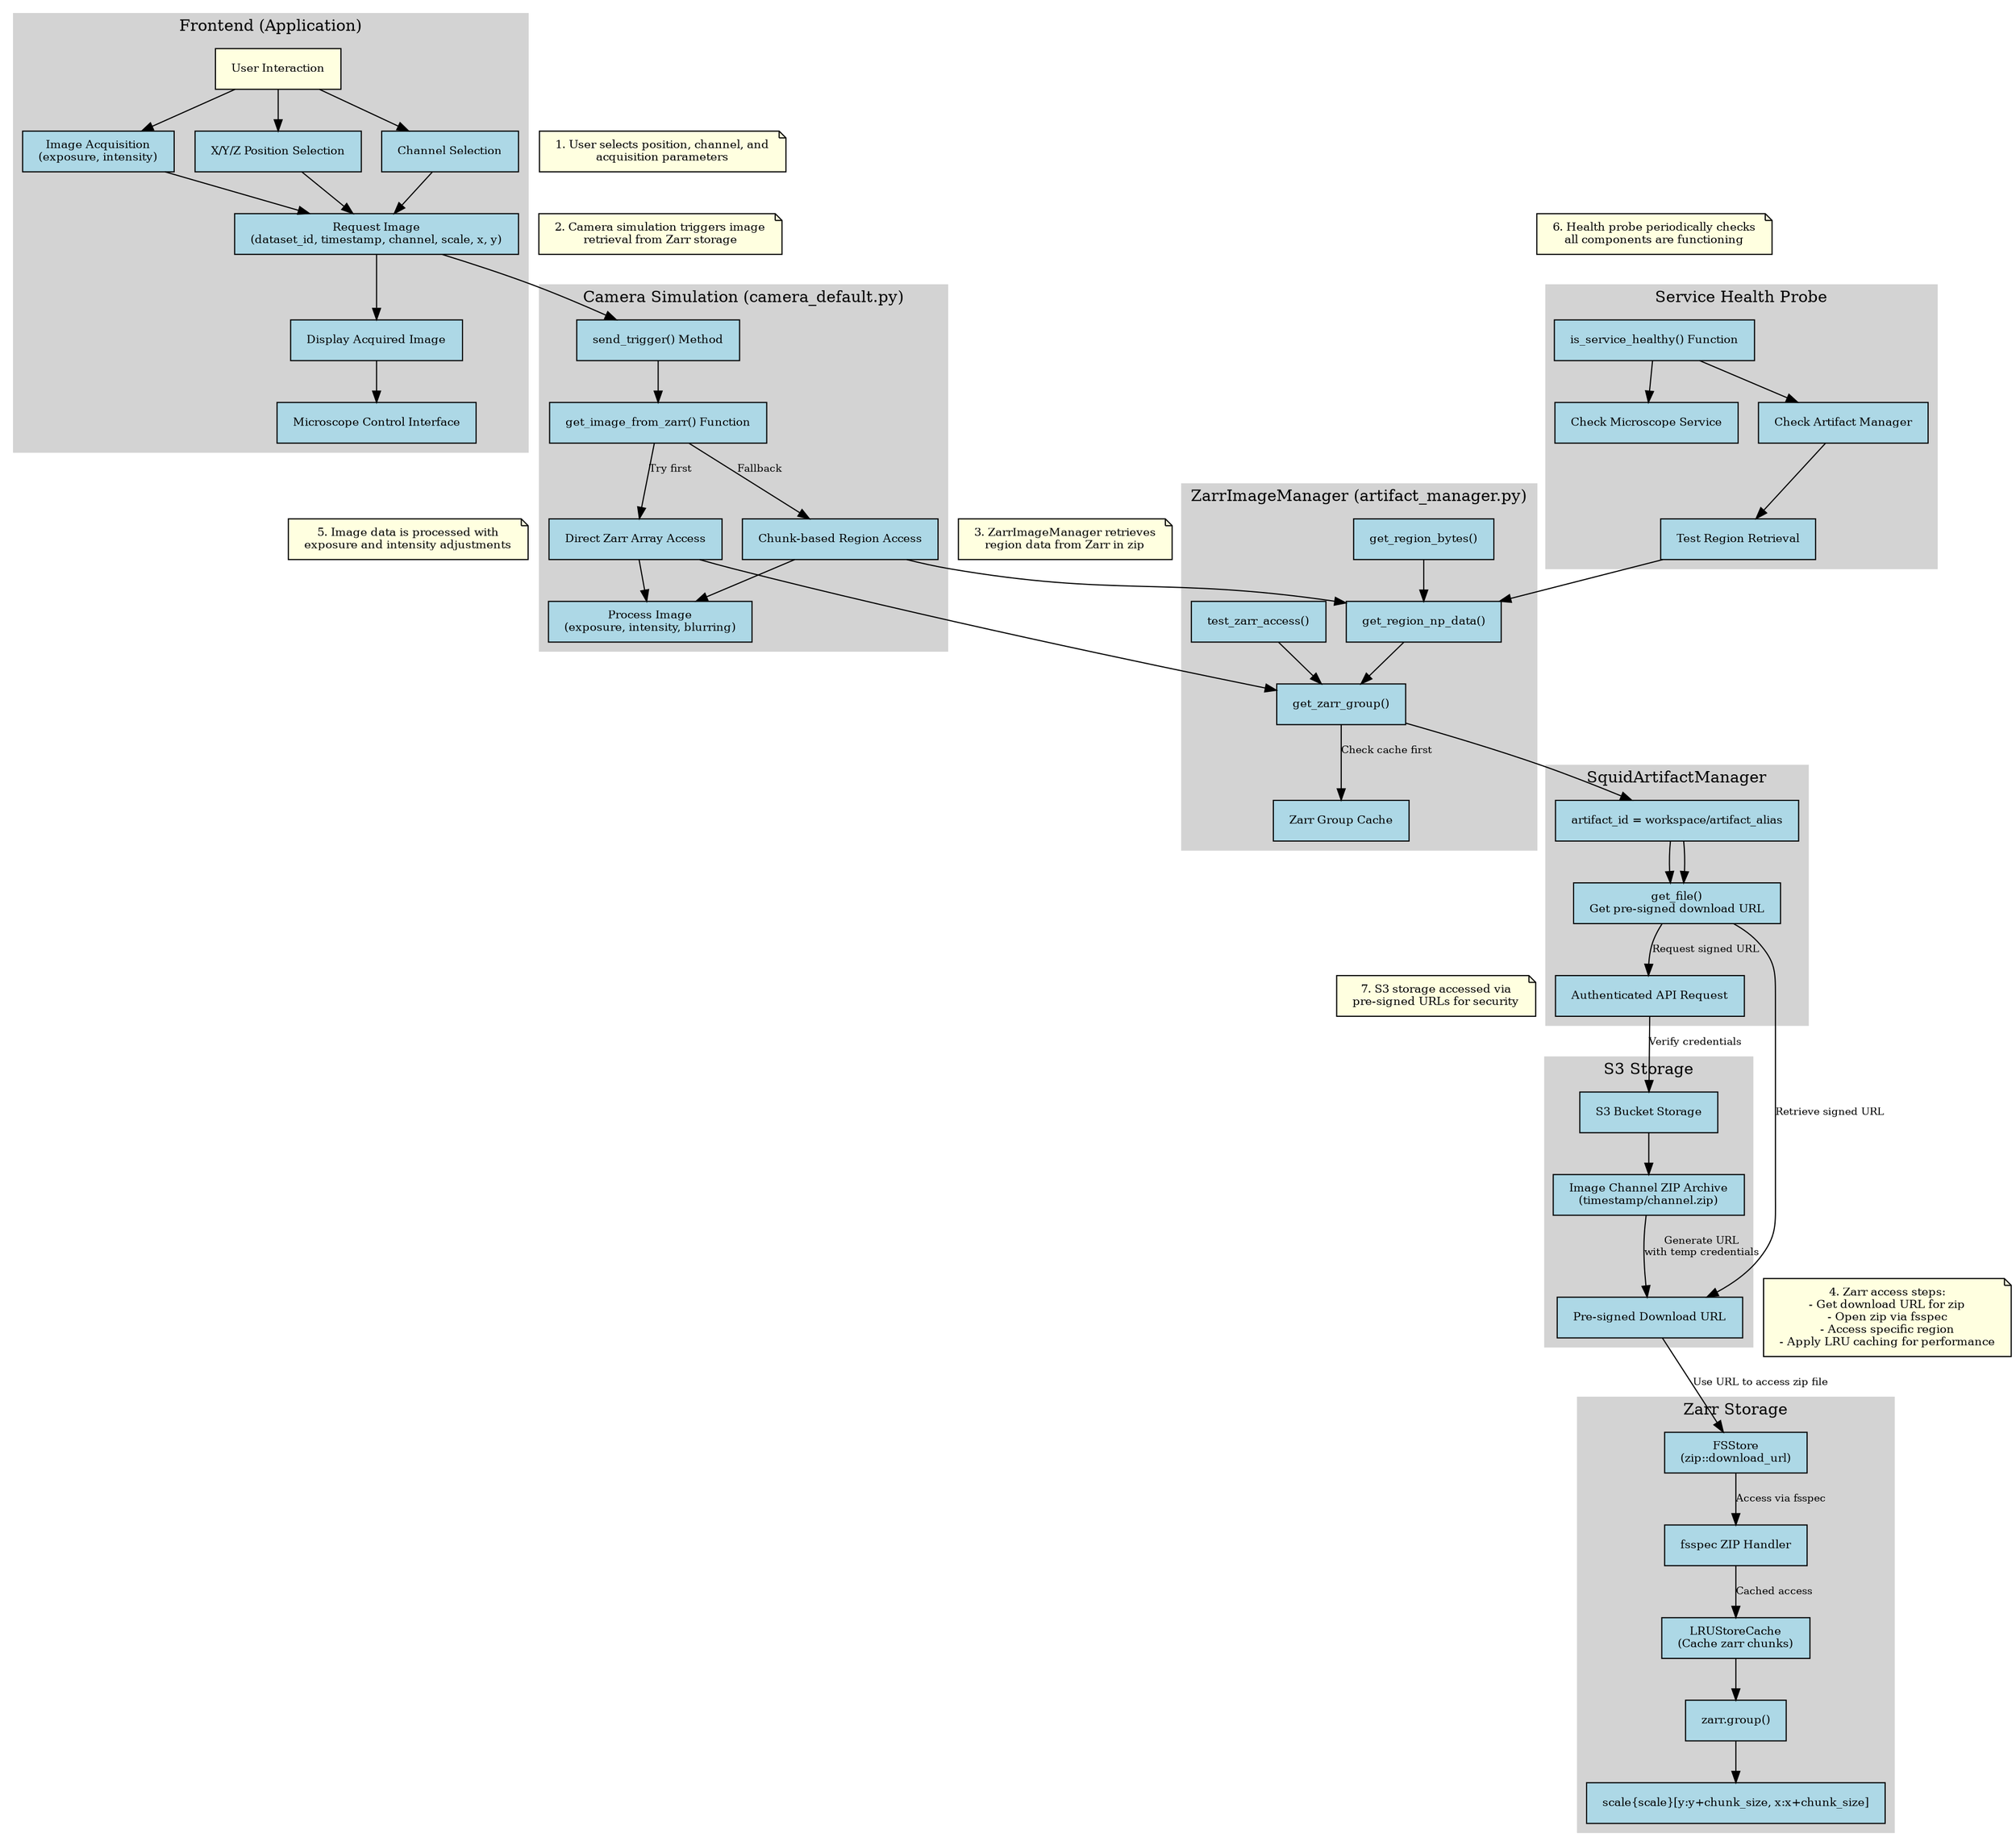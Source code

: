 digraph ZarrImageWorkflow {
    // Graph settings
    rankdir=TB;
    node [shape=box, style=filled, fillcolor=lightblue, fontsize=10, margin="0.2,0.1"];
    edge [fontsize=9];
    
    // Frontend components
    subgraph cluster_frontend {
        label="Frontend (Application)";
        style=filled;
        color=lightgrey;
        
        user [label="User Interaction", fillcolor=lightyellow];
        microscope_control [label="Microscope Control Interface"];
        position_selection [label="X/Y/Z Position Selection"];
        channel_selection [label="Channel Selection"];
        image_acquisition [label="Image Acquisition\n(exposure, intensity)"];
        request_image [label="Request Image\n(dataset_id, timestamp, channel, scale, x, y)"];
        display_image [label="Display Acquired Image"];
        
        user -> position_selection;
        user -> channel_selection;
        user -> image_acquisition;
        position_selection -> request_image;
        channel_selection -> request_image;
        image_acquisition -> request_image;
        request_image -> display_image;
        display_image -> microscope_control;
    }
    
    // Camera Simulation
    subgraph cluster_camera_sim {
        label="Camera Simulation (camera_default.py)";
        style=filled;
        color=lightgrey;
        
        send_trigger [label="send_trigger() Method"];
        get_image_from_zarr [label="get_image_from_zarr() Function"];
        direct_zarr_access [label="Direct Zarr Array Access"];
        chunk_based_access [label="Chunk-based Region Access"];
        image_processing [label="Process Image\n(exposure, intensity, blurring)"];
        
        send_trigger -> get_image_from_zarr;
        get_image_from_zarr -> direct_zarr_access [label="Try first"];
        get_image_from_zarr -> chunk_based_access [label="Fallback"];
        direct_zarr_access -> image_processing;
        chunk_based_access -> image_processing;
    }
    
    // ZarrImageManager
    subgraph cluster_zarr_manager {
        label="ZarrImageManager (artifact_manager.py)";
        style=filled;
        color=lightgrey;
        
        get_region_bytes [label="get_region_bytes()"];
        get_region_np_data [label="get_region_np_data()"];
        get_zarr_group [label="get_zarr_group()"];
        zarr_cache [label="Zarr Group Cache"];
        test_zarr_access [label="test_zarr_access()"];
        
        get_region_bytes -> get_region_np_data;
        get_region_np_data -> get_zarr_group;
        get_zarr_group -> zarr_cache [label="Check cache first"];
        test_zarr_access -> get_zarr_group;
    }
    
    // Artifact Manager
    subgraph cluster_artifact_manager {
        label="SquidArtifactManager";
        style=filled;
        color=lightgrey;
        
        get_file [label="get_file()\nGet pre-signed download URL"];
        artifact_id [label="artifact_id = workspace/artifact_alias"];
        auth_request [label="Authenticated API Request"];
        
        artifact_id -> get_file;
        get_file -> auth_request [label="Request signed URL"];
    }
    
    // S3 Storage
    subgraph cluster_s3_storage {
        label="S3 Storage";
        style=filled;
        color=lightgrey;
        
        s3_backend [label="S3 Bucket Storage"];
        presigned_url [label="Pre-signed Download URL"];
        zip_archive [label="Image Channel ZIP Archive\n(timestamp/channel.zip)"];
        
        s3_backend -> zip_archive;
        zip_archive -> presigned_url [label="Generate URL\nwith temp credentials"];
    }
    
    // Zarr Storage
    subgraph cluster_zarr_storage {
        label="Zarr Storage";
        style=filled;
        color=lightgrey;
        
        fsstore [label="FSStore\n(zip::download_url)"];
        fsspec_handler [label="fsspec ZIP Handler"];
        lru_cache [label="LRUStoreCache\n(Cache zarr chunks)"];
        zarr_group [label="zarr.group()"];
        zarr_array [label="scale{scale}[y:y+chunk_size, x:x+chunk_size]"];
        
        fsstore -> fsspec_handler [label="Access via fsspec"];
        fsspec_handler -> lru_cache [label="Cached access"];
        lru_cache -> zarr_group;
        zarr_group -> zarr_array;
    }
    
    // Health Probe
    subgraph cluster_health_probe {
        label="Service Health Probe";
        style=filled;
        color=lightgrey;
        
        is_service_healthy [label="is_service_healthy() Function"];
        check_microscope [label="Check Microscope Service"];
        check_artifact_mgr [label="Check Artifact Manager"];
        test_region_retrieval [label="Test Region Retrieval"];
        
        is_service_healthy -> check_microscope;
        is_service_healthy -> check_artifact_mgr;
        check_artifact_mgr -> test_region_retrieval;
    }
    
    // Connect the clusters
    request_image -> send_trigger;
    
    chunk_based_access -> get_region_np_data;
    direct_zarr_access -> get_zarr_group;
    
    get_zarr_group -> artifact_id -> get_file;
    get_file -> presigned_url [label="Retrieve signed URL"];
    presigned_url -> fsstore [label="Use URL to access zip file"];
    
    test_region_retrieval -> get_region_np_data;
    auth_request -> s3_backend [label="Verify credentials"];
    
    // Key data flow explanation
    data_flow1 [shape=note, fillcolor=lightyellow, label="1. User selects position, channel, and\nacquisition parameters"];
    data_flow2 [shape=note, fillcolor=lightyellow, label="2. Camera simulation triggers image\nretrieval from Zarr storage"];
    data_flow3 [shape=note, fillcolor=lightyellow, label="3. ZarrImageManager retrieves\nregion data from Zarr in zip"];
    data_flow4 [shape=note, fillcolor=lightyellow, label="4. Zarr access steps:\n- Get download URL for zip\n- Open zip via fsspec\n- Access specific region\n- Apply LRU caching for performance"];
    data_flow5 [shape=note, fillcolor=lightyellow, label="5. Image data is processed with\nexposure and intensity adjustments"];
    data_flow6 [shape=note, fillcolor=lightyellow, label="6. Health probe periodically checks\nall components are functioning"];
    data_flow7 [shape=note, fillcolor=lightyellow, label="7. S3 storage accessed via\npre-signed URLs for security"];
    
    data_flow1 -> request_image [style=invis];
    data_flow2 -> send_trigger [style=invis];
    data_flow3 -> get_region_np_data [style=invis];
    data_flow4 -> fsstore [style=invis];
    data_flow5 -> image_processing [style=invis];
    data_flow6 -> is_service_healthy [style=invis];
    data_flow7 -> s3_backend [style=invis];
}
